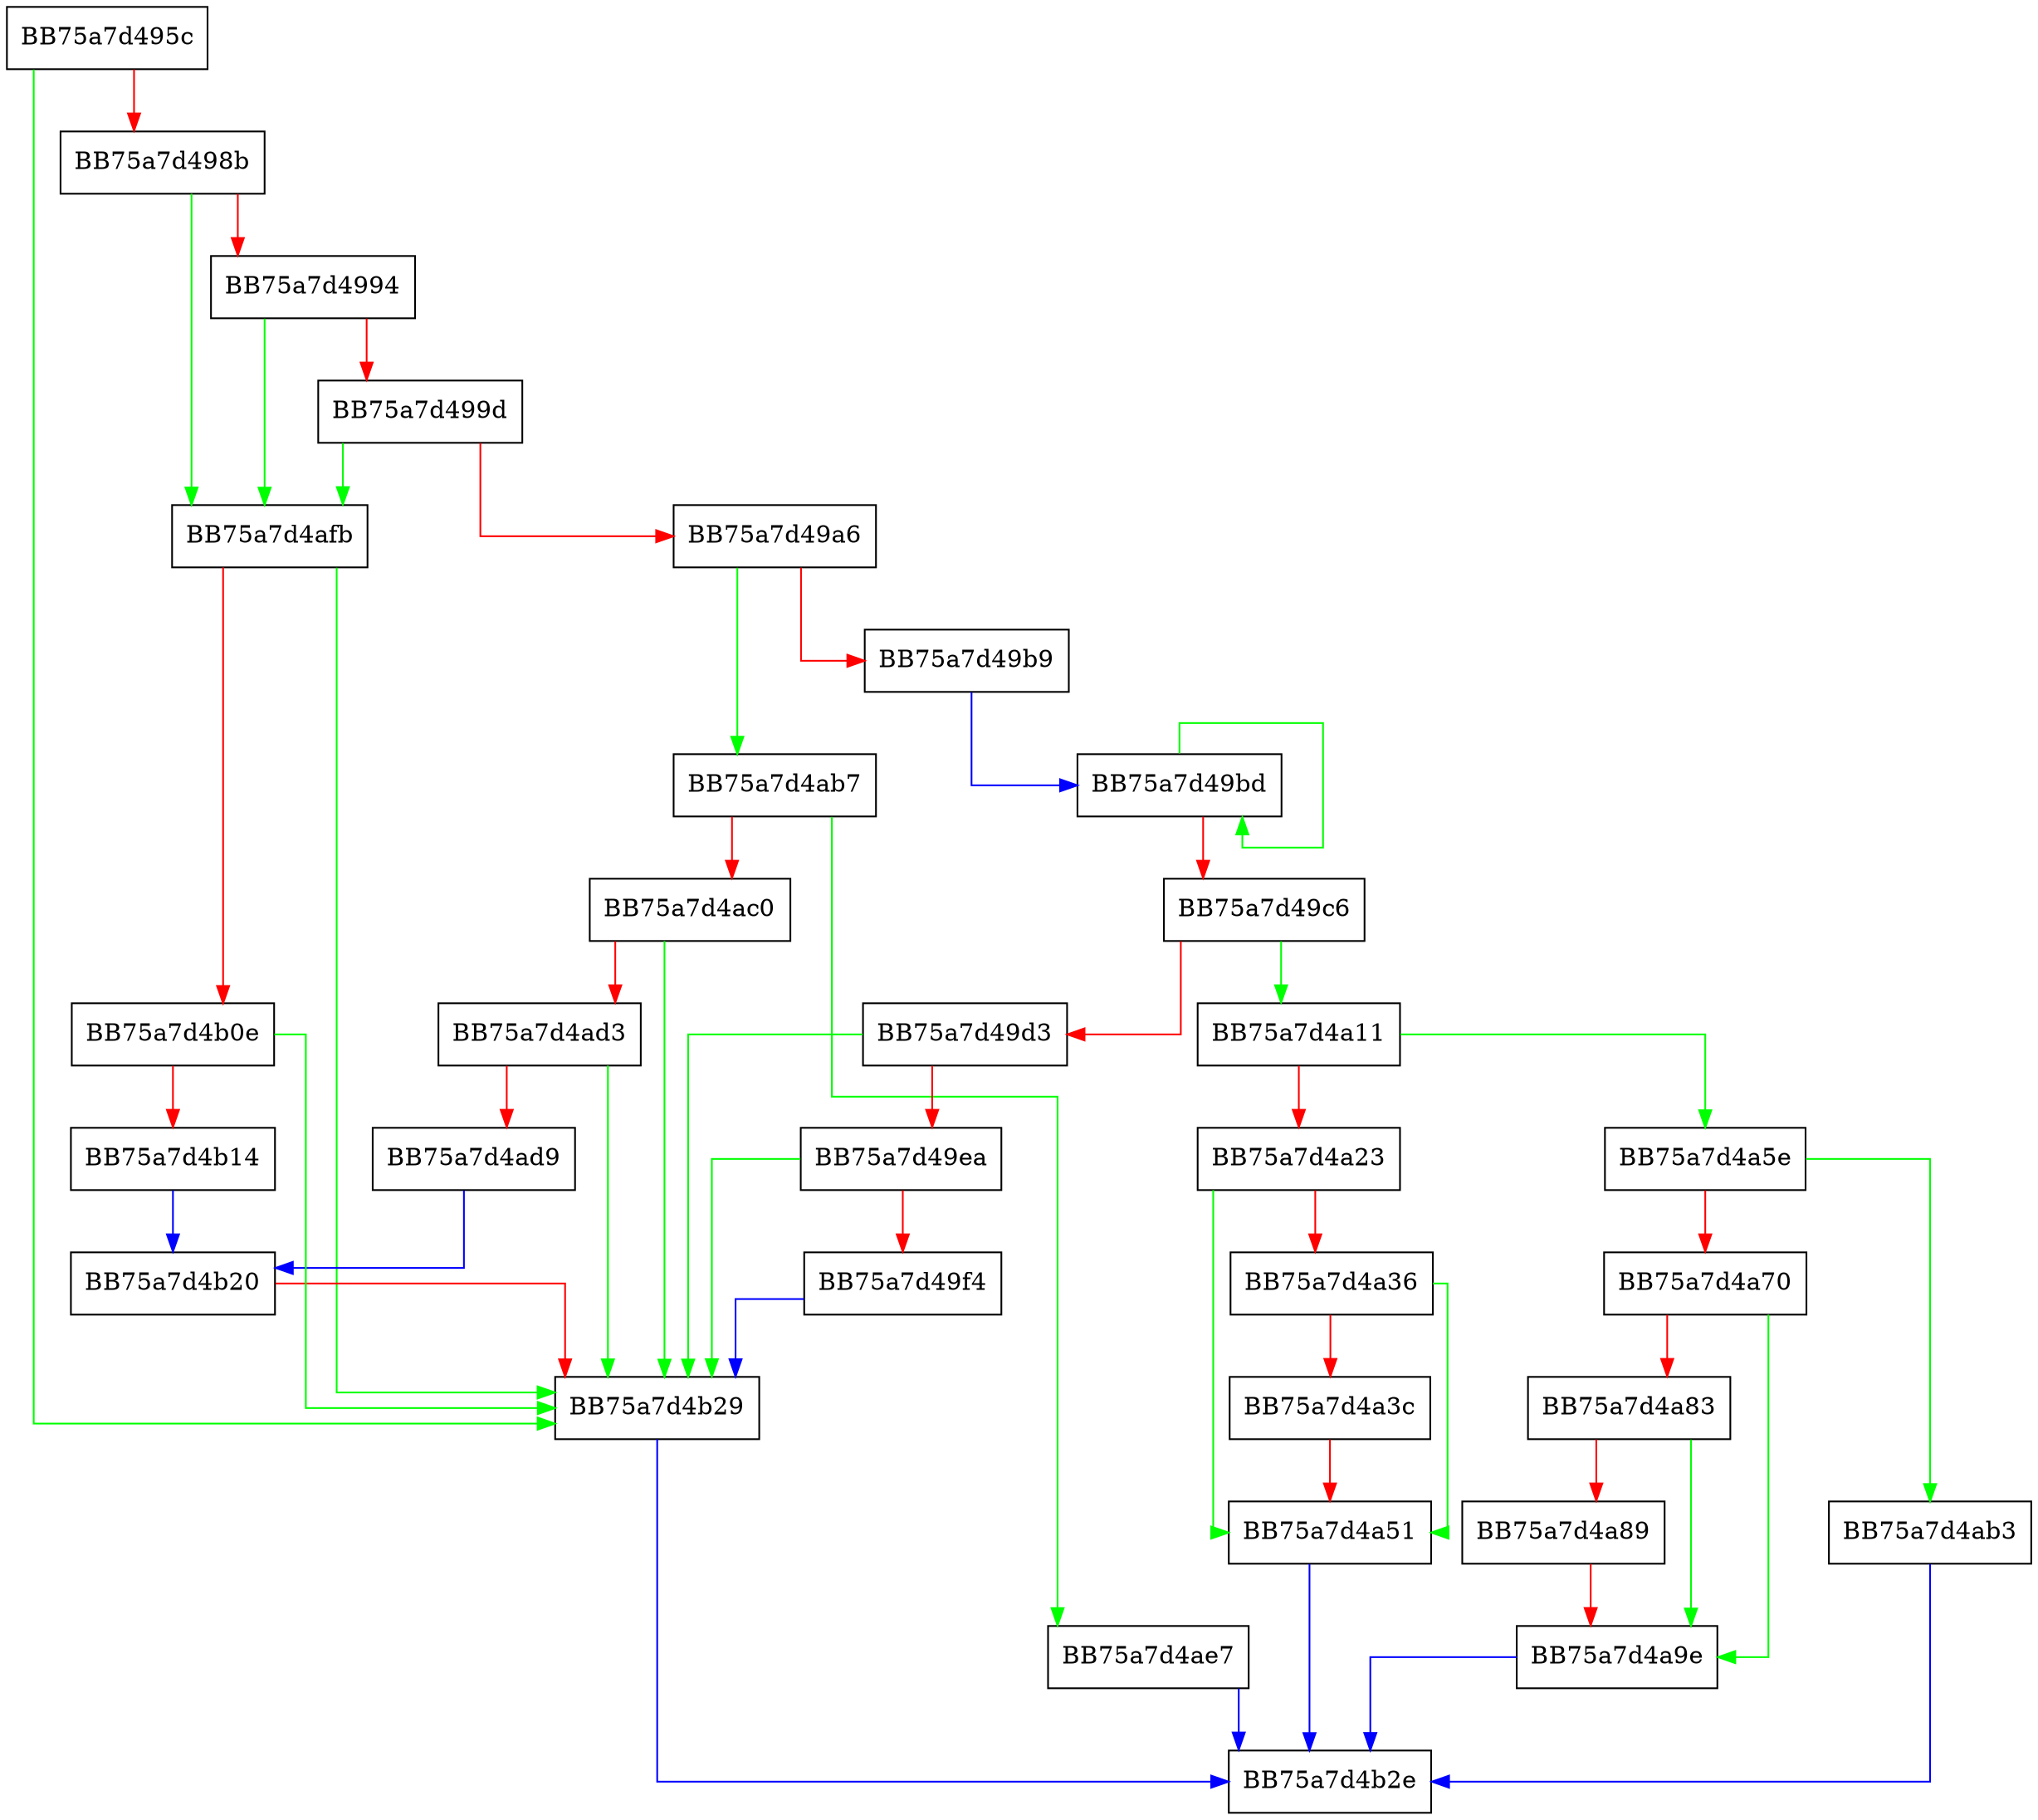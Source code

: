 digraph LUM_PatchOfflineKey {
  node [shape="box"];
  graph [splines=ortho];
  BB75a7d495c -> BB75a7d4b29 [color="green"];
  BB75a7d495c -> BB75a7d498b [color="red"];
  BB75a7d498b -> BB75a7d4afb [color="green"];
  BB75a7d498b -> BB75a7d4994 [color="red"];
  BB75a7d4994 -> BB75a7d4afb [color="green"];
  BB75a7d4994 -> BB75a7d499d [color="red"];
  BB75a7d499d -> BB75a7d4afb [color="green"];
  BB75a7d499d -> BB75a7d49a6 [color="red"];
  BB75a7d49a6 -> BB75a7d4ab7 [color="green"];
  BB75a7d49a6 -> BB75a7d49b9 [color="red"];
  BB75a7d49b9 -> BB75a7d49bd [color="blue"];
  BB75a7d49bd -> BB75a7d49bd [color="green"];
  BB75a7d49bd -> BB75a7d49c6 [color="red"];
  BB75a7d49c6 -> BB75a7d4a11 [color="green"];
  BB75a7d49c6 -> BB75a7d49d3 [color="red"];
  BB75a7d49d3 -> BB75a7d4b29 [color="green"];
  BB75a7d49d3 -> BB75a7d49ea [color="red"];
  BB75a7d49ea -> BB75a7d4b29 [color="green"];
  BB75a7d49ea -> BB75a7d49f4 [color="red"];
  BB75a7d49f4 -> BB75a7d4b29 [color="blue"];
  BB75a7d4a11 -> BB75a7d4a5e [color="green"];
  BB75a7d4a11 -> BB75a7d4a23 [color="red"];
  BB75a7d4a23 -> BB75a7d4a51 [color="green"];
  BB75a7d4a23 -> BB75a7d4a36 [color="red"];
  BB75a7d4a36 -> BB75a7d4a51 [color="green"];
  BB75a7d4a36 -> BB75a7d4a3c [color="red"];
  BB75a7d4a3c -> BB75a7d4a51 [color="red"];
  BB75a7d4a51 -> BB75a7d4b2e [color="blue"];
  BB75a7d4a5e -> BB75a7d4ab3 [color="green"];
  BB75a7d4a5e -> BB75a7d4a70 [color="red"];
  BB75a7d4a70 -> BB75a7d4a9e [color="green"];
  BB75a7d4a70 -> BB75a7d4a83 [color="red"];
  BB75a7d4a83 -> BB75a7d4a9e [color="green"];
  BB75a7d4a83 -> BB75a7d4a89 [color="red"];
  BB75a7d4a89 -> BB75a7d4a9e [color="red"];
  BB75a7d4a9e -> BB75a7d4b2e [color="blue"];
  BB75a7d4ab3 -> BB75a7d4b2e [color="blue"];
  BB75a7d4ab7 -> BB75a7d4ae7 [color="green"];
  BB75a7d4ab7 -> BB75a7d4ac0 [color="red"];
  BB75a7d4ac0 -> BB75a7d4b29 [color="green"];
  BB75a7d4ac0 -> BB75a7d4ad3 [color="red"];
  BB75a7d4ad3 -> BB75a7d4b29 [color="green"];
  BB75a7d4ad3 -> BB75a7d4ad9 [color="red"];
  BB75a7d4ad9 -> BB75a7d4b20 [color="blue"];
  BB75a7d4ae7 -> BB75a7d4b2e [color="blue"];
  BB75a7d4afb -> BB75a7d4b29 [color="green"];
  BB75a7d4afb -> BB75a7d4b0e [color="red"];
  BB75a7d4b0e -> BB75a7d4b29 [color="green"];
  BB75a7d4b0e -> BB75a7d4b14 [color="red"];
  BB75a7d4b14 -> BB75a7d4b20 [color="blue"];
  BB75a7d4b20 -> BB75a7d4b29 [color="red"];
  BB75a7d4b29 -> BB75a7d4b2e [color="blue"];
}